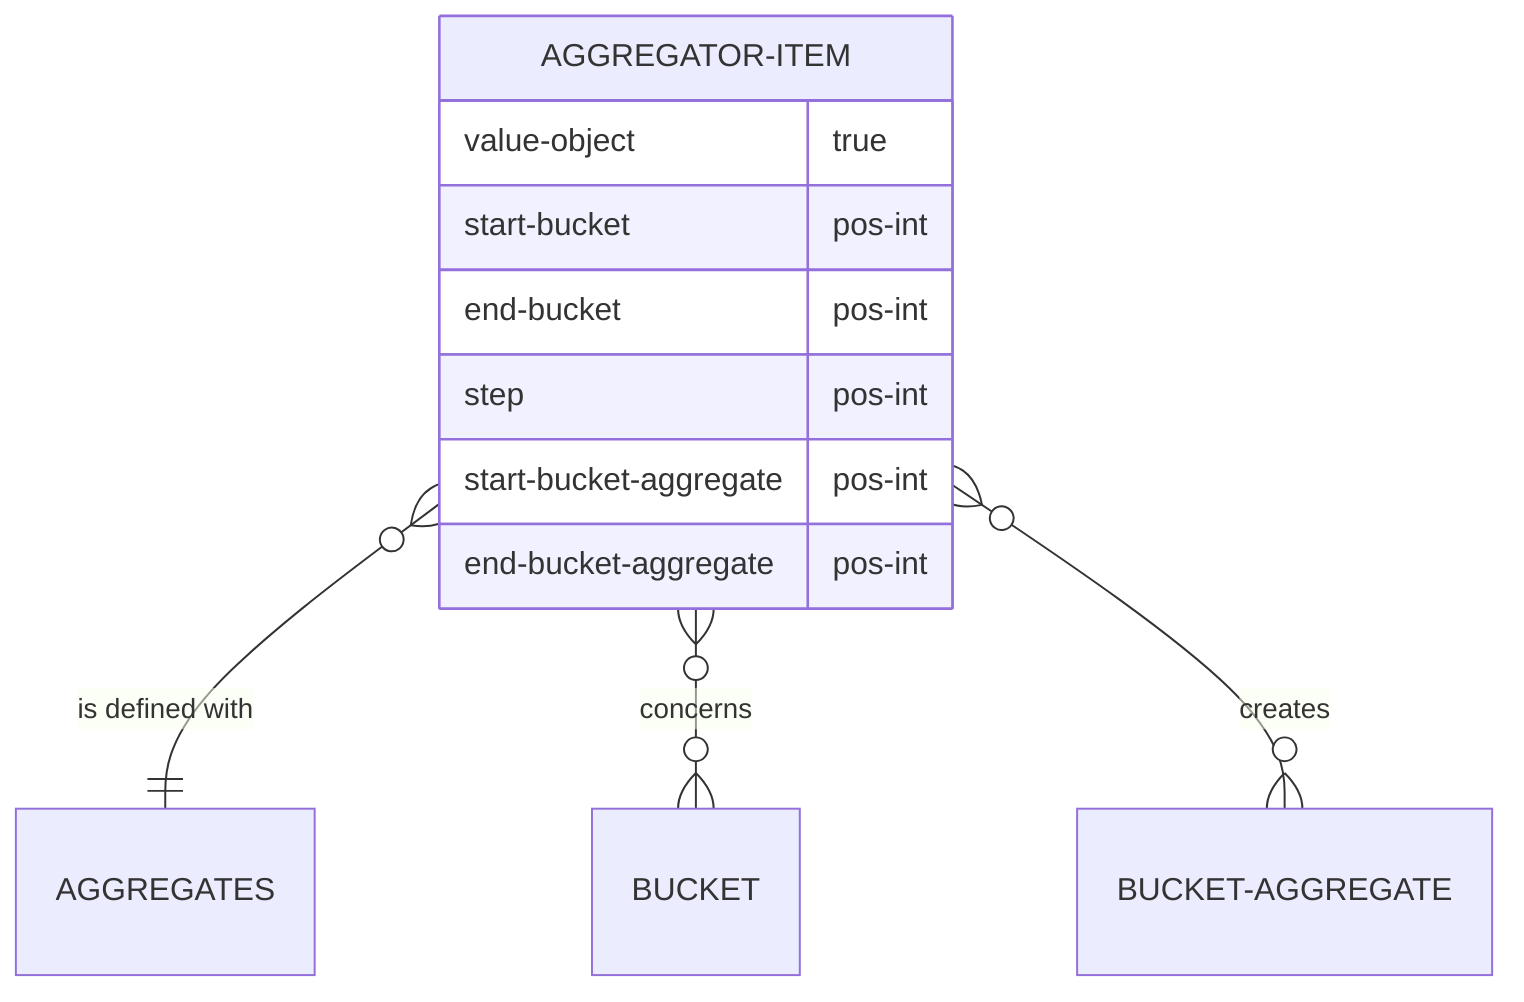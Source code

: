 erDiagram
    AGGREGATOR-ITEM{
       value-object true
       start-bucket pos-int
       end-bucket pos-int
       step pos-int
       start-bucket-aggregate pos-int
       end-bucket-aggregate pos-int}
    AGGREGATOR-ITEM o{--|| AGGREGATES: "is defined with"
    AGGREGATOR-ITEM o{--o{ BUCKET: "concerns"
    AGGREGATOR-ITEM o{--o{ BUCKET-AGGREGATE : "creates"